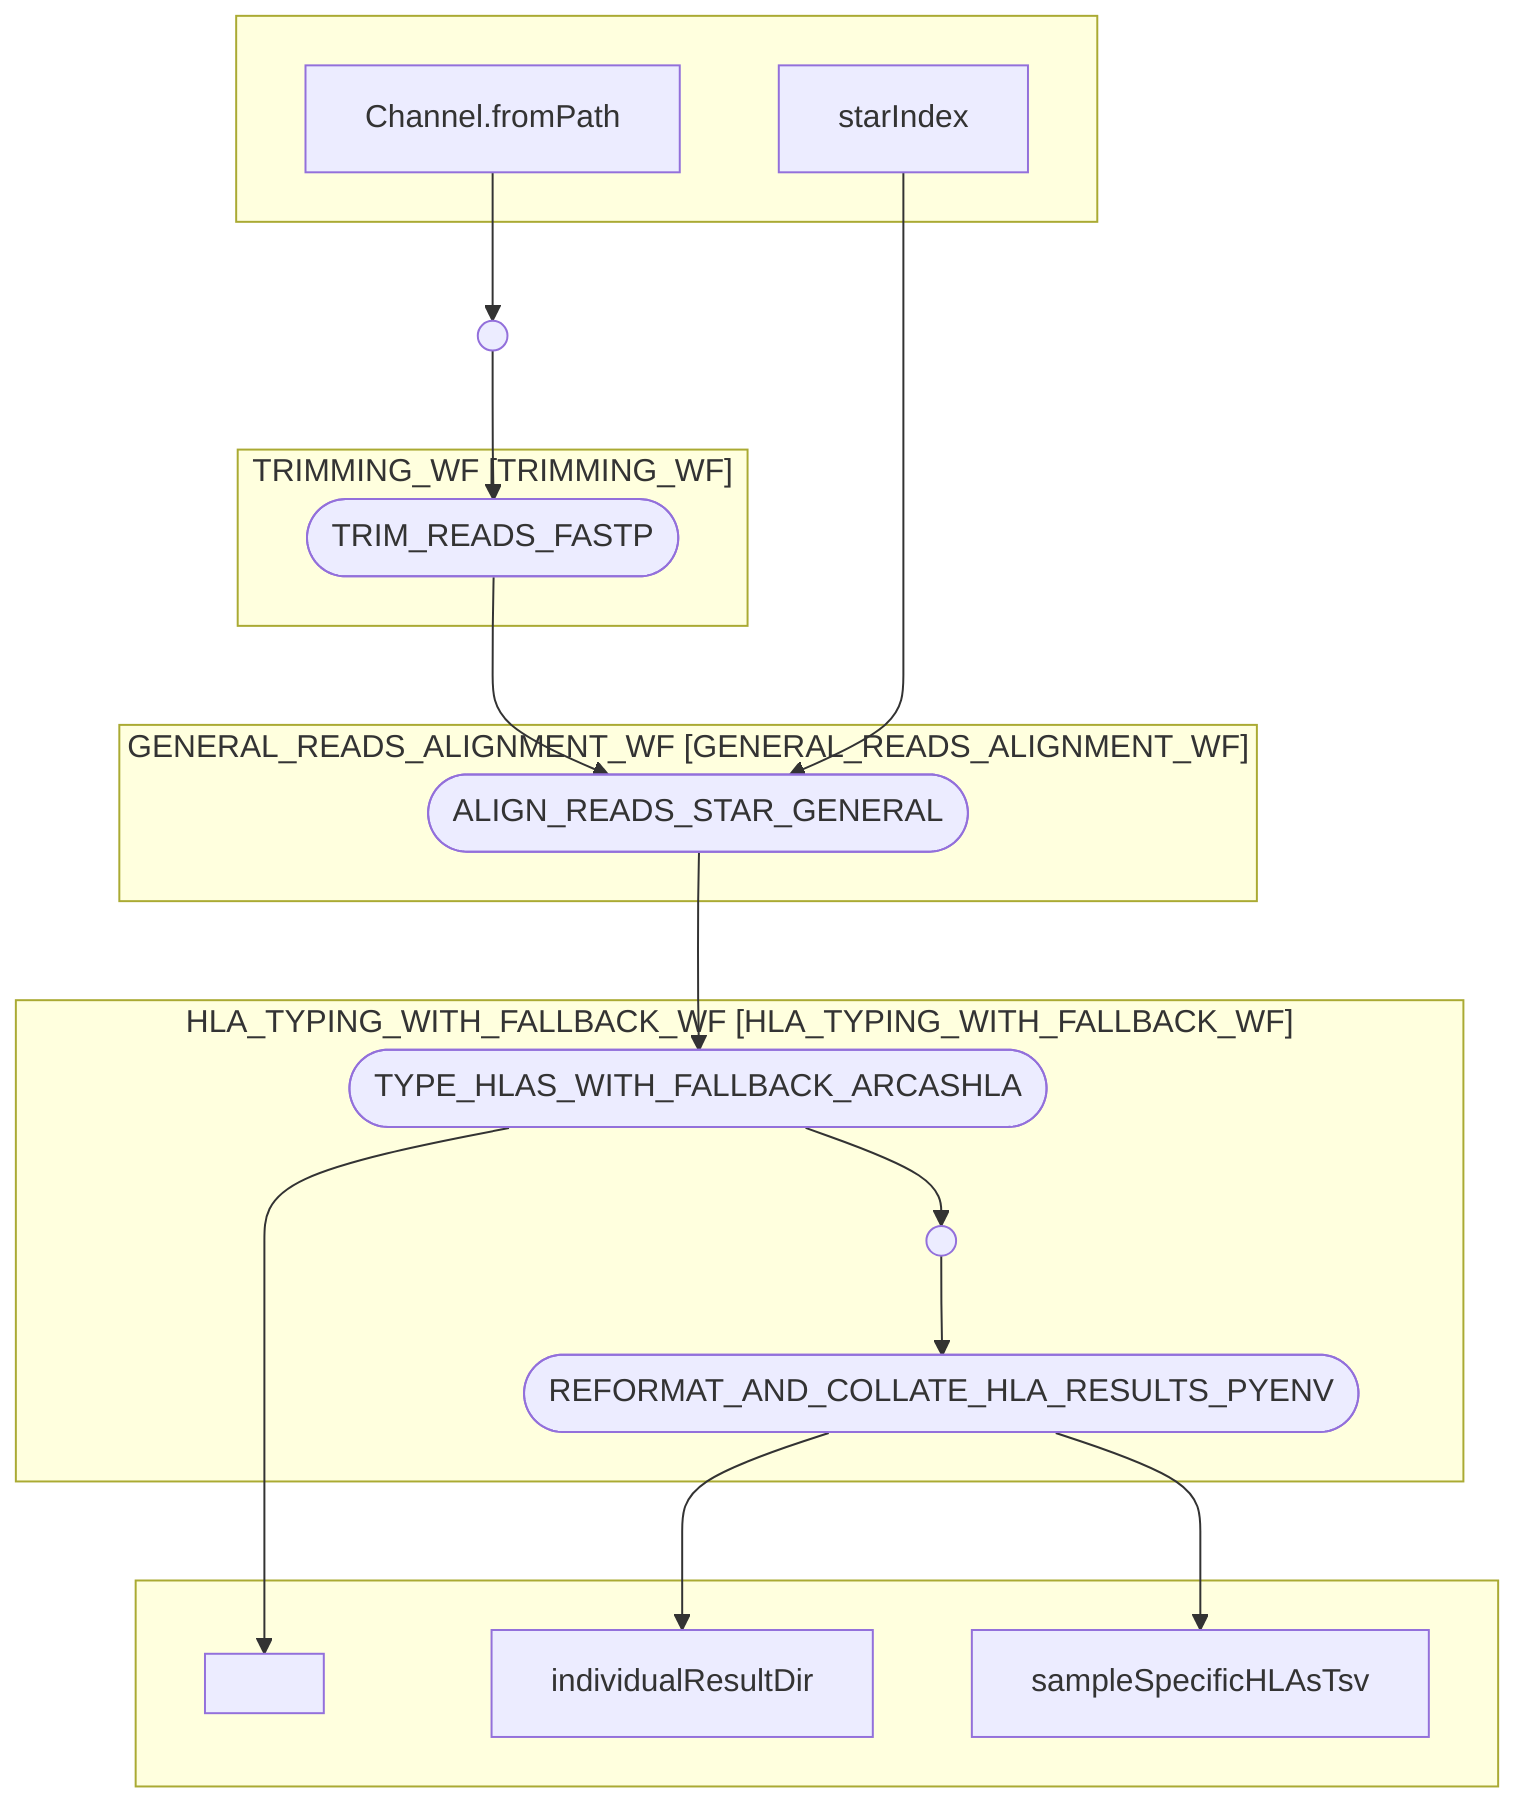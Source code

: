 flowchart TB
    subgraph " "
    v4["Channel.fromPath"]
    v16["starIndex"]
    end
    subgraph "TRIMMING_WF [TRIMMING_WF]"
    v15(["TRIM_READS_FASTP"])
    end
    subgraph "GENERAL_READS_ALIGNMENT_WF [GENERAL_READS_ALIGNMENT_WF]"
    v17(["ALIGN_READS_STAR_GENERAL"])
    end
    subgraph "HLA_TYPING_WITH_FALLBACK_WF [HLA_TYPING_WITH_FALLBACK_WF]"
    v18(["TYPE_HLAS_WITH_FALLBACK_ARCASHLA"])
    v22(["REFORMAT_AND_COLLATE_HLA_RESULTS_PYENV"])
    v20(( ))
    end
    subgraph " "
    v19[" "]
    v23["individualResultDir"]
    v24["sampleSpecificHLAsTsv"]
    end
    v5(( ))
    v4 --> v5
    v5 --> v15
    v15 --> v17
    v16 --> v17
    v17 --> v18
    v18 --> v19
    v18 --> v20
    v20 --> v22
    v22 --> v24
    v22 --> v23